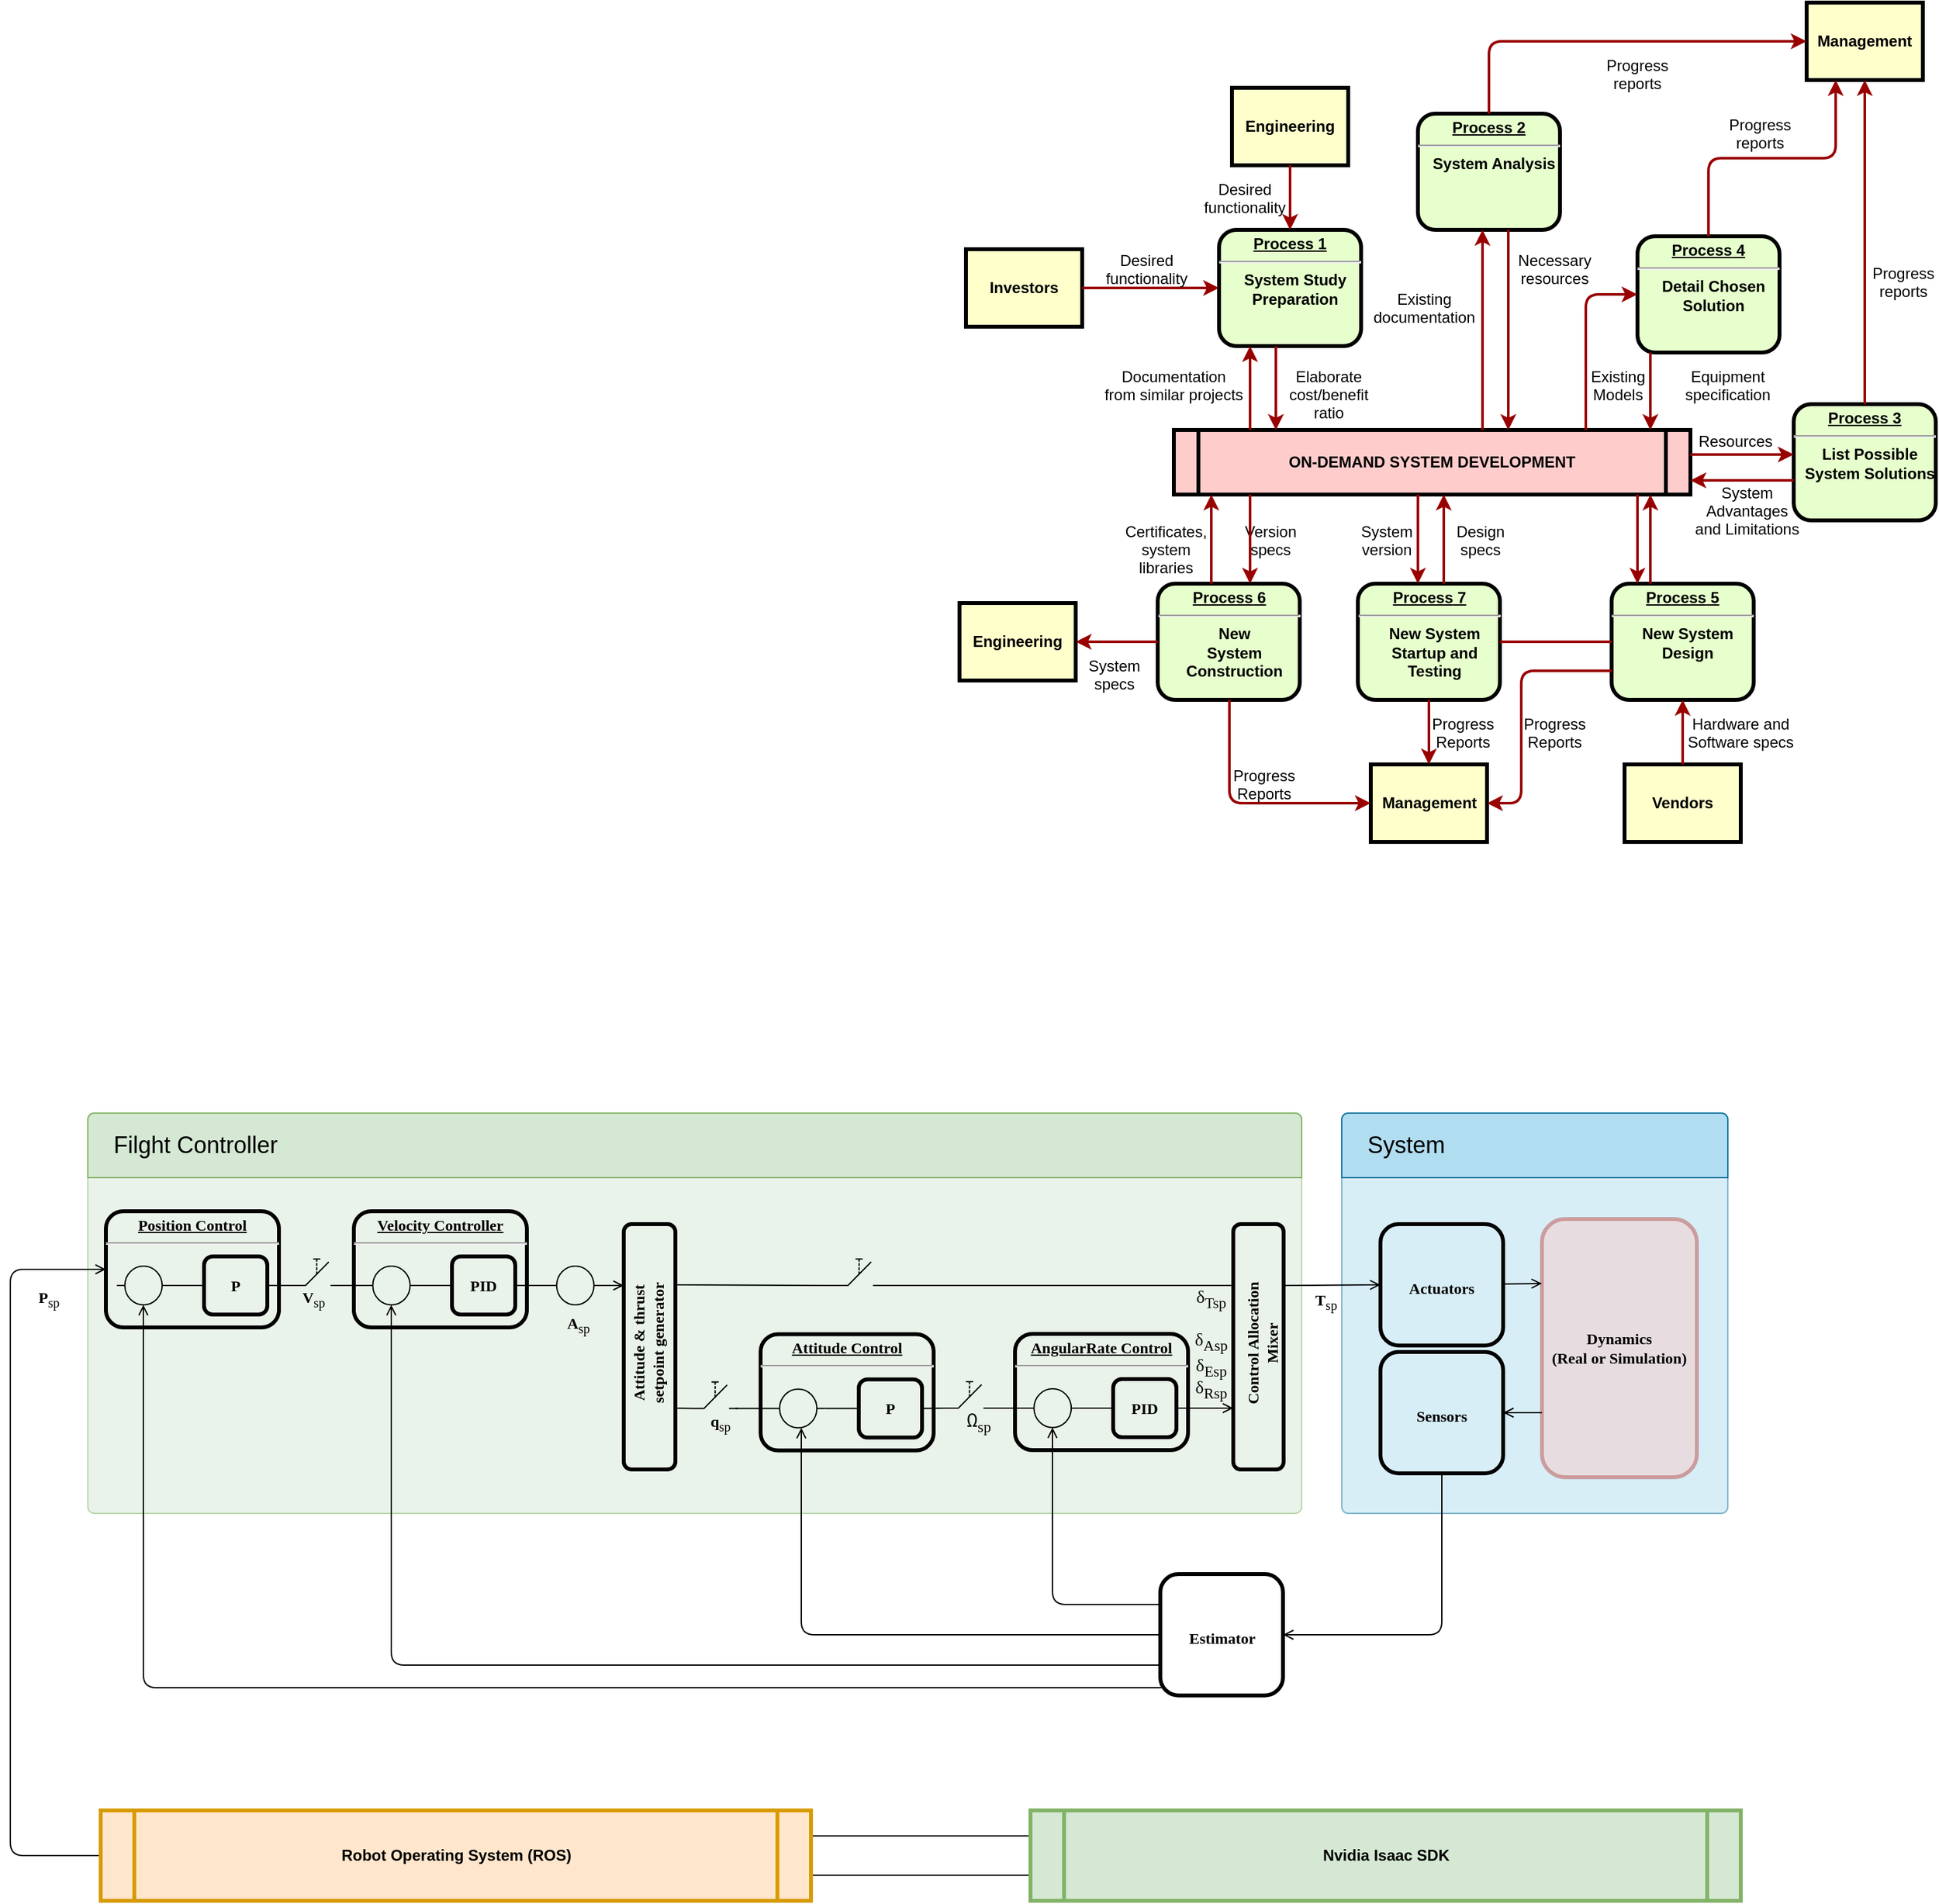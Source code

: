 <mxfile version="14.1.7" type="github">
  <diagram name="Page-1" id="c7558073-3199-34d8-9f00-42111426c3f3">
    <mxGraphModel dx="3461" dy="882" grid="1" gridSize="10" guides="1" tooltips="1" connect="1" arrows="1" fold="1" page="1" pageScale="1" pageWidth="1169" pageHeight="827" background="#ffffff" math="0" shadow="0">
      <root>
        <mxCell id="0" />
        <mxCell id="1" parent="0" />
        <mxCell id="spsE7N1KxRnAXjpoYgU2-177" value="" style="html=1;shadow=0;dashed=0;shape=mxgraph.bootstrap.rrect;rSize=5;strokeColor=#10739e;html=1;whiteSpace=wrap;fillColor=#b1ddf0;verticalAlign=bottom;align=left;spacing=20;spacingBottom=0;fontSize=14;opacity=50;" vertex="1" parent="1">
          <mxGeometry x="331" y="920" width="299" height="310" as="geometry" />
        </mxCell>
        <mxCell id="spsE7N1KxRnAXjpoYgU2-178" value="System" style="html=1;shadow=0;dashed=0;shape=mxgraph.bootstrap.topButton;rSize=5;perimeter=none;whiteSpace=wrap;fillColor=#b1ddf0;strokeColor=#10739e;resizeWidth=1;fontSize=18;align=left;spacing=20;" vertex="1" parent="spsE7N1KxRnAXjpoYgU2-177">
          <mxGeometry width="299" height="50" relative="1" as="geometry" />
        </mxCell>
        <mxCell id="spsE7N1KxRnAXjpoYgU2-159" value="" style="html=1;shadow=0;dashed=0;shape=mxgraph.bootstrap.rrect;rSize=5;html=1;whiteSpace=wrap;verticalAlign=bottom;align=left;spacing=20;spacingBottom=0;fontSize=14;fillColor=#d5e8d4;strokeColor=#82b366;opacity=50;" vertex="1" parent="1">
          <mxGeometry x="-640" y="920" width="940" height="310" as="geometry" />
        </mxCell>
        <mxCell id="spsE7N1KxRnAXjpoYgU2-160" value="Filght Controller" style="html=1;shadow=0;dashed=0;shape=mxgraph.bootstrap.topButton;rSize=5;perimeter=none;whiteSpace=wrap;fillColor=#d5e8d4;strokeColor=#82b366;resizeWidth=1;fontSize=18;align=left;spacing=20;" vertex="1" parent="spsE7N1KxRnAXjpoYgU2-159">
          <mxGeometry width="940.0" height="50" relative="1" as="geometry" />
        </mxCell>
        <mxCell id="spsE7N1KxRnAXjpoYgU2-167" value="" style="pointerEvents=1;verticalLabelPosition=bottom;shadow=0;dashed=0;align=center;html=1;verticalAlign=top;shape=mxgraph.electrical.electro-mechanical.manual_switch;strokeWidth=1;fontFamily=Tahoma;fontSize=12;fontStyle=1;fillColor=none;" vertex="1" parent="spsE7N1KxRnAXjpoYgU2-159">
          <mxGeometry x="160" y="113" width="35" height="20.5" as="geometry" />
        </mxCell>
        <mxCell id="spsE7N1KxRnAXjpoYgU2-187" value="&lt;b&gt;&lt;span style=&quot;font-size: 12px&quot;&gt;q&lt;/span&gt;&lt;/b&gt;&lt;sub&gt;sp&lt;/sub&gt;" style="text;html=1;strokeColor=none;fillColor=none;align=center;verticalAlign=middle;whiteSpace=wrap;rounded=0;fontFamily=Tahoma;fontSize=12;opacity=50;" vertex="1" parent="spsE7N1KxRnAXjpoYgU2-159">
          <mxGeometry x="470" y="230" width="40" height="20" as="geometry" />
        </mxCell>
        <mxCell id="spsE7N1KxRnAXjpoYgU2-188" value="&lt;b&gt;V&lt;/b&gt;&lt;sub&gt;sp&lt;/sub&gt;" style="text;html=1;strokeColor=none;fillColor=none;align=center;verticalAlign=middle;whiteSpace=wrap;rounded=0;fontFamily=Tahoma;fontSize=12;opacity=50;" vertex="1" parent="spsE7N1KxRnAXjpoYgU2-159">
          <mxGeometry x="155" y="133.5" width="40" height="20" as="geometry" />
        </mxCell>
        <mxCell id="spsE7N1KxRnAXjpoYgU2-189" value="&lt;b&gt;A&lt;/b&gt;&lt;sub&gt;sp&lt;/sub&gt;" style="text;html=1;strokeColor=none;fillColor=none;align=center;verticalAlign=middle;whiteSpace=wrap;rounded=0;fontFamily=Tahoma;fontSize=12;opacity=50;" vertex="1" parent="spsE7N1KxRnAXjpoYgU2-159">
          <mxGeometry x="360" y="153.5" width="40" height="20" as="geometry" />
        </mxCell>
        <mxCell id="spsE7N1KxRnAXjpoYgU2-196" value="&lt;font style=&quot;font-size: 14px&quot;&gt;&lt;span style=&quot;color: rgb(17 , 17 , 17) ; font-family: monospace&quot;&gt;Ω&lt;/span&gt;&lt;sub&gt;sp&lt;/sub&gt;&lt;/font&gt;" style="text;html=1;strokeColor=none;fillColor=none;align=center;verticalAlign=middle;whiteSpace=wrap;rounded=0;fontFamily=Tahoma;fontSize=12;opacity=50;" vertex="1" parent="spsE7N1KxRnAXjpoYgU2-159">
          <mxGeometry x="670" y="230" width="40" height="20" as="geometry" />
        </mxCell>
        <mxCell id="spsE7N1KxRnAXjpoYgU2-197" value="&lt;font style=&quot;font-size: 14px&quot;&gt;&lt;span style=&quot;color: rgb(17 , 17 , 17) ; font-family: , &amp;#34;blinkmacsystemfont&amp;#34; , &amp;#34;segoe ui&amp;#34; , &amp;#34;roboto&amp;#34; , , &amp;#34;ubuntu&amp;#34; , &amp;#34;cantarell&amp;#34; , &amp;#34;helvetica neue&amp;#34; , sans-serif&quot;&gt;δ&lt;/span&gt;&lt;sub&gt;Tsp&lt;/sub&gt;&lt;/font&gt;" style="text;html=1;strokeColor=none;fillColor=none;align=center;verticalAlign=middle;whiteSpace=wrap;rounded=0;fontFamily=Tahoma;fontSize=12;opacity=50;" vertex="1" parent="spsE7N1KxRnAXjpoYgU2-159">
          <mxGeometry x="850" y="133.5" width="40" height="20" as="geometry" />
        </mxCell>
        <mxCell id="spsE7N1KxRnAXjpoYgU2-198" value="&lt;font style=&quot;font-size: 14px&quot;&gt;&lt;span style=&quot;color: rgb(17 , 17 , 17) ; font-family: , &amp;#34;blinkmacsystemfont&amp;#34; , &amp;#34;segoe ui&amp;#34; , &amp;#34;roboto&amp;#34; , , &amp;#34;ubuntu&amp;#34; , &amp;#34;cantarell&amp;#34; , &amp;#34;helvetica neue&amp;#34; , sans-serif&quot;&gt;δ&lt;/span&gt;&lt;sub&gt;Asp&lt;/sub&gt;&lt;/font&gt;" style="text;html=1;strokeColor=none;fillColor=none;align=center;verticalAlign=middle;whiteSpace=wrap;rounded=0;fontFamily=Tahoma;fontSize=12;opacity=50;" vertex="1" parent="spsE7N1KxRnAXjpoYgU2-159">
          <mxGeometry x="850" y="166.5" width="40" height="20" as="geometry" />
        </mxCell>
        <mxCell id="spsE7N1KxRnAXjpoYgU2-199" value="&lt;font style=&quot;font-size: 14px&quot;&gt;&lt;span style=&quot;color: rgb(17 , 17 , 17) ; font-family: , &amp;#34;blinkmacsystemfont&amp;#34; , &amp;#34;segoe ui&amp;#34; , &amp;#34;roboto&amp;#34; , , &amp;#34;ubuntu&amp;#34; , &amp;#34;cantarell&amp;#34; , &amp;#34;helvetica neue&amp;#34; , sans-serif&quot;&gt;δ&lt;/span&gt;&lt;sub&gt;Esp&lt;/sub&gt;&lt;/font&gt;" style="text;html=1;strokeColor=none;fillColor=none;align=center;verticalAlign=middle;whiteSpace=wrap;rounded=0;fontFamily=Tahoma;fontSize=12;opacity=50;" vertex="1" parent="spsE7N1KxRnAXjpoYgU2-159">
          <mxGeometry x="850" y="186.5" width="40" height="20" as="geometry" />
        </mxCell>
        <mxCell id="spsE7N1KxRnAXjpoYgU2-200" value="&lt;font style=&quot;font-size: 14px&quot;&gt;&lt;span style=&quot;color: rgb(17 , 17 , 17) ; font-family: , &amp;#34;blinkmacsystemfont&amp;#34; , &amp;#34;segoe ui&amp;#34; , &amp;#34;roboto&amp;#34; , , &amp;#34;ubuntu&amp;#34; , &amp;#34;cantarell&amp;#34; , &amp;#34;helvetica neue&amp;#34; , sans-serif&quot;&gt;δ&lt;/span&gt;&lt;sub&gt;Rsp&lt;/sub&gt;&lt;/font&gt;" style="text;html=1;strokeColor=none;fillColor=none;align=center;verticalAlign=middle;whiteSpace=wrap;rounded=0;fontFamily=Tahoma;fontSize=12;opacity=50;" vertex="1" parent="spsE7N1KxRnAXjpoYgU2-159">
          <mxGeometry x="850" y="204" width="40" height="20" as="geometry" />
        </mxCell>
        <mxCell id="spsE7N1KxRnAXjpoYgU2-207" value="" style="pointerEvents=1;verticalLabelPosition=bottom;shadow=0;dashed=0;align=center;html=1;verticalAlign=top;shape=mxgraph.electrical.electro-mechanical.manual_switch;strokeWidth=1;fontFamily=Tahoma;fontSize=12;fontStyle=1;fillColor=none;" vertex="1" parent="spsE7N1KxRnAXjpoYgU2-159">
          <mxGeometry x="580" y="113" width="35" height="20.5" as="geometry" />
        </mxCell>
        <mxCell id="2" value="&lt;p style=&quot;margin: 0px; margin-top: 4px; text-align: center; text-decoration: underline;&quot;&gt;&lt;strong&gt;Process 1&lt;br /&gt;&lt;/strong&gt;&lt;/p&gt;&lt;hr /&gt;&lt;p style=&quot;margin: 0px; margin-left: 8px;&quot;&gt;System Study&lt;/p&gt;&lt;p style=&quot;margin: 0px; margin-left: 8px;&quot;&gt;Preparation&lt;/p&gt;" style="verticalAlign=middle;align=center;overflow=fill;fontSize=12;fontFamily=Helvetica;html=1;rounded=1;fontStyle=1;strokeWidth=3;fillColor=#E6FFCC" parent="1" vertex="1">
          <mxGeometry x="236" y="236" width="110" height="90" as="geometry" />
        </mxCell>
        <mxCell id="3" value="Engineering" style="whiteSpace=wrap;align=center;verticalAlign=middle;fontStyle=1;strokeWidth=3;fillColor=#FFFFCC" parent="1" vertex="1">
          <mxGeometry x="246" y="126" width="90" height="60" as="geometry" />
        </mxCell>
        <mxCell id="4" value="Investors" style="whiteSpace=wrap;align=center;verticalAlign=middle;fontStyle=1;strokeWidth=3;fillColor=#FFFFCC" parent="1" vertex="1">
          <mxGeometry x="40" y="251" width="90" height="60" as="geometry" />
        </mxCell>
        <mxCell id="5" value="ON-DEMAND SYSTEM DEVELOPMENT" style="shape=process;whiteSpace=wrap;align=center;verticalAlign=middle;size=0.048;fontStyle=1;strokeWidth=3;fillColor=#FFCCCC" parent="1" vertex="1">
          <mxGeometry x="201.0" y="391" width="400" height="50" as="geometry" />
        </mxCell>
        <mxCell id="6" value="&lt;p style=&quot;margin: 0px; margin-top: 4px; text-align: center; text-decoration: underline;&quot;&gt;&lt;strong&gt;Process 2&lt;br /&gt;&lt;/strong&gt;&lt;/p&gt;&lt;hr /&gt;&lt;p style=&quot;margin: 0px; margin-left: 8px;&quot;&gt;System Analysis&lt;/p&gt;" style="verticalAlign=middle;align=center;overflow=fill;fontSize=12;fontFamily=Helvetica;html=1;rounded=1;fontStyle=1;strokeWidth=3;fillColor=#E6FFCC" parent="1" vertex="1">
          <mxGeometry x="390" y="146" width="110" height="90" as="geometry" />
        </mxCell>
        <mxCell id="7" value="&lt;p style=&quot;margin: 0px; margin-top: 4px; text-align: center; text-decoration: underline;&quot;&gt;&lt;strong&gt;&lt;strong&gt;Process&lt;/strong&gt; 3&lt;br /&gt;&lt;/strong&gt;&lt;/p&gt;&lt;hr /&gt;&lt;p style=&quot;margin: 0px; margin-left: 8px;&quot;&gt;List Possible&lt;/p&gt;&lt;p style=&quot;margin: 0px; margin-left: 8px;&quot;&gt;System Solutions&lt;/p&gt;" style="verticalAlign=middle;align=center;overflow=fill;fontSize=12;fontFamily=Helvetica;html=1;rounded=1;fontStyle=1;strokeWidth=3;fillColor=#E6FFCC" parent="1" vertex="1">
          <mxGeometry x="681" y="371" width="110" height="90" as="geometry" />
        </mxCell>
        <mxCell id="8" value="&lt;p style=&quot;margin: 0px; margin-top: 4px; text-align: center; text-decoration: underline;&quot;&gt;&lt;strong&gt;&lt;strong&gt;Process&lt;/strong&gt; 4&lt;br /&gt;&lt;/strong&gt;&lt;/p&gt;&lt;hr /&gt;&lt;p style=&quot;margin: 0px; margin-left: 8px;&quot;&gt;Detail Chosen&lt;/p&gt;&lt;p style=&quot;margin: 0px; margin-left: 8px;&quot;&gt;Solution&lt;/p&gt;" style="verticalAlign=middle;align=center;overflow=fill;fontSize=12;fontFamily=Helvetica;html=1;rounded=1;fontStyle=1;strokeWidth=3;fillColor=#E6FFCC" parent="1" vertex="1">
          <mxGeometry x="560" y="241" width="110" height="90" as="geometry" />
        </mxCell>
        <mxCell id="9" value="&lt;p style=&quot;margin: 0px; margin-top: 4px; text-align: center; text-decoration: underline;&quot;&gt;&lt;strong&gt;&lt;strong&gt;Process&lt;/strong&gt; 5&lt;br /&gt;&lt;/strong&gt;&lt;/p&gt;&lt;hr /&gt;&lt;p style=&quot;margin: 0px; margin-left: 8px;&quot;&gt;New System&lt;/p&gt;&lt;p style=&quot;margin: 0px; margin-left: 8px;&quot;&gt;Design&lt;/p&gt;" style="verticalAlign=middle;align=center;overflow=fill;fontSize=12;fontFamily=Helvetica;html=1;rounded=1;fontStyle=1;strokeWidth=3;fillColor=#E6FFCC" parent="1" vertex="1">
          <mxGeometry x="540" y="510" width="110" height="90" as="geometry" />
        </mxCell>
        <mxCell id="10" value="&lt;p style=&quot;margin: 0px; margin-top: 4px; text-align: center; text-decoration: underline;&quot;&gt;&lt;strong&gt;&lt;strong&gt;Process&lt;/strong&gt; 6&lt;br /&gt;&lt;/strong&gt;&lt;/p&gt;&lt;hr /&gt;&lt;p style=&quot;margin: 0px; margin-left: 8px;&quot;&gt;New&lt;/p&gt;&lt;p style=&quot;margin: 0px; margin-left: 8px;&quot;&gt;System&lt;/p&gt;&lt;p style=&quot;margin: 0px; margin-left: 8px;&quot;&gt;Construction&lt;/p&gt;" style="verticalAlign=middle;align=center;overflow=fill;fontSize=12;fontFamily=Helvetica;html=1;rounded=1;fontStyle=1;strokeWidth=3;fillColor=#E6FFCC" parent="1" vertex="1">
          <mxGeometry x="188.5" y="510" width="110" height="90" as="geometry" />
        </mxCell>
        <mxCell id="12" value="Management" style="whiteSpace=wrap;align=center;verticalAlign=middle;fontStyle=1;strokeWidth=3;fillColor=#FFFFCC" parent="1" vertex="1">
          <mxGeometry x="691" y="60.0" width="90" height="60" as="geometry" />
        </mxCell>
        <mxCell id="13" value="Management" style="whiteSpace=wrap;align=center;verticalAlign=middle;fontStyle=1;strokeWidth=3;fillColor=#FFFFCC" parent="1" vertex="1">
          <mxGeometry x="353.5" y="650" width="90" height="60" as="geometry" />
        </mxCell>
        <mxCell id="14" value="Engineering" style="whiteSpace=wrap;align=center;verticalAlign=middle;fontStyle=1;strokeWidth=3;fillColor=#FFFFCC" parent="1" vertex="1">
          <mxGeometry x="35.0" y="525.0" width="90" height="60" as="geometry" />
        </mxCell>
        <mxCell id="15" value="Vendors" style="whiteSpace=wrap;align=center;verticalAlign=middle;fontStyle=1;strokeWidth=3;fillColor=#FFFFCC" parent="1" vertex="1">
          <mxGeometry x="550.0" y="650" width="90" height="60" as="geometry" />
        </mxCell>
        <mxCell id="36" value="" style="edgeStyle=none;noEdgeStyle=1;strokeColor=#990000;strokeWidth=2" parent="1" source="3" target="2" edge="1">
          <mxGeometry width="100" height="100" relative="1" as="geometry">
            <mxPoint x="20" y="250" as="sourcePoint" />
            <mxPoint x="120" y="150" as="targetPoint" />
          </mxGeometry>
        </mxCell>
        <mxCell id="37" value="" style="edgeStyle=none;noEdgeStyle=1;strokeColor=#990000;strokeWidth=2" parent="1" source="4" target="2" edge="1">
          <mxGeometry width="100" height="100" relative="1" as="geometry">
            <mxPoint x="280" y="190" as="sourcePoint" />
            <mxPoint x="380" y="90" as="targetPoint" />
          </mxGeometry>
        </mxCell>
        <mxCell id="11" value="&lt;p style=&quot;margin: 0px; margin-top: 4px; text-align: center; text-decoration: underline;&quot;&gt;&lt;strong&gt;&lt;strong&gt;Process&lt;/strong&gt; 7&lt;br /&gt;&lt;/strong&gt;&lt;/p&gt;&lt;hr /&gt;&lt;p style=&quot;margin: 0px; margin-left: 8px;&quot;&gt;New System&lt;/p&gt;&lt;p style=&quot;margin: 0px; margin-left: 8px;&quot;&gt;Startup and&lt;/p&gt;&lt;p style=&quot;margin: 0px; margin-left: 8px;&quot;&gt;Testing&lt;/p&gt;" style="verticalAlign=middle;align=center;overflow=fill;fontSize=12;fontFamily=Helvetica;html=1;rounded=1;fontStyle=1;strokeWidth=3;fillColor=#E6FFCC" parent="1" vertex="1">
          <mxGeometry x="343.5" y="510" width="110" height="90" as="geometry" />
        </mxCell>
        <mxCell id="51" value="" style="endArrow=none;noEdgeStyle=1;strokeColor=#990000;strokeWidth=2" parent="1" source="9" target="11" edge="1">
          <mxGeometry relative="1" as="geometry">
            <mxPoint x="205.008" y="481" as="sourcePoint" />
            <mxPoint x="400.328" y="650" as="targetPoint" />
          </mxGeometry>
        </mxCell>
        <mxCell id="52" value="Desired &#xa;functionality" style="text;spacingTop=-5;align=center" parent="1" vertex="1">
          <mxGeometry x="165" y="251" width="30" height="20" as="geometry" />
        </mxCell>
        <mxCell id="53" value="Desired &#xa;functionality" style="text;spacingTop=-5;align=center" parent="1" vertex="1">
          <mxGeometry x="241" y="196" width="30" height="20" as="geometry" />
        </mxCell>
        <mxCell id="54" value="Documentation&#xa;from similar projects" style="text;spacingTop=-5;align=center" parent="1" vertex="1">
          <mxGeometry x="186" y="341" width="30" height="20" as="geometry" />
        </mxCell>
        <mxCell id="55" value="" style="edgeStyle=elbowEdgeStyle;elbow=horizontal;strokeColor=#990000;strokeWidth=2" parent="1" source="5" target="2" edge="1">
          <mxGeometry width="100" height="100" relative="1" as="geometry">
            <mxPoint x="50" y="530" as="sourcePoint" />
            <mxPoint x="150" y="430" as="targetPoint" />
            <Array as="points">
              <mxPoint x="260" y="370" />
            </Array>
          </mxGeometry>
        </mxCell>
        <mxCell id="56" value="" style="edgeStyle=elbowEdgeStyle;elbow=horizontal;strokeColor=#990000;strokeWidth=2" parent="1" source="2" target="5" edge="1">
          <mxGeometry width="100" height="100" relative="1" as="geometry">
            <mxPoint x="50" y="500" as="sourcePoint" />
            <mxPoint x="150" y="400" as="targetPoint" />
            <Array as="points">
              <mxPoint x="280" y="360" />
            </Array>
          </mxGeometry>
        </mxCell>
        <mxCell id="57" value="Elaborate&#xa;cost/benefit&#xa;ratio" style="text;spacingTop=-5;align=center" parent="1" vertex="1">
          <mxGeometry x="306" y="341" width="30" height="20" as="geometry" />
        </mxCell>
        <mxCell id="58" value="" style="edgeStyle=elbowEdgeStyle;elbow=horizontal;strokeColor=#990000;strokeWidth=2" parent="1" source="5" target="6" edge="1">
          <mxGeometry width="100" height="100" relative="1" as="geometry">
            <mxPoint x="380" y="370" as="sourcePoint" />
            <mxPoint x="480" y="270" as="targetPoint" />
            <Array as="points">
              <mxPoint x="440" y="310" />
            </Array>
          </mxGeometry>
        </mxCell>
        <mxCell id="59" value="" style="edgeStyle=elbowEdgeStyle;elbow=horizontal;strokeColor=#990000;strokeWidth=2" parent="1" source="6" target="5" edge="1">
          <mxGeometry width="100" height="100" relative="1" as="geometry">
            <mxPoint x="350" y="370" as="sourcePoint" />
            <mxPoint x="450" y="270" as="targetPoint" />
            <Array as="points">
              <mxPoint x="460" y="320" />
            </Array>
          </mxGeometry>
        </mxCell>
        <mxCell id="60" value="Existing&#xa;documentation" style="text;spacingTop=-5;align=center" parent="1" vertex="1">
          <mxGeometry x="380.0" y="281.0" width="30" height="20" as="geometry" />
        </mxCell>
        <mxCell id="61" value="Necessary&#xa;resources" style="text;spacingTop=-5;align=center" parent="1" vertex="1">
          <mxGeometry x="481.0" y="251.0" width="30" height="20" as="geometry" />
        </mxCell>
        <mxCell id="62" value="Progress&#xa;reports" style="text;spacingTop=-5;align=center" parent="1" vertex="1">
          <mxGeometry x="545.0" y="100.0" width="30" height="20" as="geometry" />
        </mxCell>
        <mxCell id="63" value="Progress&#xa;reports" style="text;spacingTop=-5;align=center" parent="1" vertex="1">
          <mxGeometry x="640" y="146.0" width="30" height="20" as="geometry" />
        </mxCell>
        <mxCell id="64" value="Progress&#xa;reports" style="text;spacingTop=-5;align=center" parent="1" vertex="1">
          <mxGeometry x="751.0" y="261.0" width="30" height="20" as="geometry" />
        </mxCell>
        <mxCell id="65" value="" style="edgeStyle=elbowEdgeStyle;elbow=horizontal;strokeColor=#990000;strokeWidth=2" parent="1" source="6" target="12" edge="1">
          <mxGeometry width="100" height="100" relative="1" as="geometry">
            <mxPoint x="260" y="180.0" as="sourcePoint" />
            <mxPoint x="360" y="80.0" as="targetPoint" />
            <Array as="points">
              <mxPoint x="445" y="140" />
            </Array>
          </mxGeometry>
        </mxCell>
        <mxCell id="66" value="" style="edgeStyle=elbowEdgeStyle;elbow=vertical;entryX=0.25;entryY=1;strokeColor=#990000;strokeWidth=2" parent="1" source="8" target="12" edge="1">
          <mxGeometry width="100" height="100" relative="1" as="geometry">
            <mxPoint x="530" y="250" as="sourcePoint" />
            <mxPoint x="630" y="150" as="targetPoint" />
          </mxGeometry>
        </mxCell>
        <mxCell id="67" value="" style="edgeStyle=elbowEdgeStyle;elbow=horizontal;strokeColor=#990000;strokeWidth=2" parent="1" source="7" target="12" edge="1">
          <mxGeometry width="100" height="100" relative="1" as="geometry">
            <mxPoint x="660.0" y="360" as="sourcePoint" />
            <mxPoint x="760.0" y="260" as="targetPoint" />
          </mxGeometry>
        </mxCell>
        <mxCell id="68" value="" style="edgeStyle=elbowEdgeStyle;elbow=horizontal;strokeColor=#990000;strokeWidth=2" parent="1" source="8" target="5" edge="1">
          <mxGeometry width="100" height="100" relative="1" as="geometry">
            <mxPoint x="570" y="380" as="sourcePoint" />
            <mxPoint x="510" y="250" as="targetPoint" />
            <Array as="points">
              <mxPoint x="570" y="360" />
            </Array>
          </mxGeometry>
        </mxCell>
        <mxCell id="69" value="" style="edgeStyle=segmentEdgeStyle;strokeColor=#990000;strokeWidth=2" parent="1" source="5" target="8" edge="1">
          <mxGeometry width="100" height="100" relative="1" as="geometry">
            <mxPoint x="340" y="360" as="sourcePoint" />
            <mxPoint x="440" y="260" as="targetPoint" />
            <Array as="points">
              <mxPoint x="520" y="286" />
            </Array>
          </mxGeometry>
        </mxCell>
        <mxCell id="70" value="Existing&#xa;Models" style="text;spacingTop=-5;align=center" parent="1" vertex="1">
          <mxGeometry x="530.0" y="341.0" width="30" height="20" as="geometry" />
        </mxCell>
        <mxCell id="71" value="Equipment&#xa;specification" style="text;spacingTop=-5;align=center" parent="1" vertex="1">
          <mxGeometry x="615" y="341" width="30" height="20" as="geometry" />
        </mxCell>
        <mxCell id="72" value="" style="edgeStyle=elbowEdgeStyle;elbow=vertical;strokeColor=#990000;strokeWidth=2" parent="1" source="5" target="7" edge="1">
          <mxGeometry width="100" height="100" relative="1" as="geometry">
            <mxPoint x="500" y="500" as="sourcePoint" />
            <mxPoint x="600" y="400" as="targetPoint" />
            <Array as="points">
              <mxPoint x="650" y="410" />
            </Array>
          </mxGeometry>
        </mxCell>
        <mxCell id="73" value="" style="edgeStyle=elbowEdgeStyle;elbow=vertical;strokeColor=#990000;strokeWidth=2" parent="1" source="7" target="5" edge="1">
          <mxGeometry width="100" height="100" relative="1" as="geometry">
            <mxPoint x="460" y="500" as="sourcePoint" />
            <mxPoint x="560" y="400" as="targetPoint" />
            <Array as="points">
              <mxPoint x="650" y="430" />
            </Array>
          </mxGeometry>
        </mxCell>
        <mxCell id="74" value="Resources" style="text;spacingTop=-5;align=center" parent="1" vertex="1">
          <mxGeometry x="621" y="391.0" width="30" height="20" as="geometry" />
        </mxCell>
        <mxCell id="75" value="System &#xa;Advantages &#xa;and Limitations" style="text;spacingTop=-5;align=center" parent="1" vertex="1">
          <mxGeometry x="630" y="431.0" width="30" height="20" as="geometry" />
        </mxCell>
        <mxCell id="76" value="" style="edgeStyle=elbowEdgeStyle;elbow=horizontal;strokeColor=#990000;strokeWidth=2" parent="1" source="9" target="5" edge="1">
          <mxGeometry width="100" height="100" relative="1" as="geometry">
            <mxPoint x="420" y="580" as="sourcePoint" />
            <mxPoint x="520" y="480" as="targetPoint" />
            <Array as="points">
              <mxPoint x="570" y="470" />
            </Array>
          </mxGeometry>
        </mxCell>
        <mxCell id="77" value="" style="edgeStyle=elbowEdgeStyle;elbow=horizontal;strokeColor=#990000;strokeWidth=2" parent="1" source="5" target="9" edge="1">
          <mxGeometry width="100" height="100" relative="1" as="geometry">
            <mxPoint x="400" y="590" as="sourcePoint" />
            <mxPoint x="500" y="490" as="targetPoint" />
            <Array as="points">
              <mxPoint x="560" y="480" />
            </Array>
          </mxGeometry>
        </mxCell>
        <mxCell id="78" value="" style="edgeStyle=elbowEdgeStyle;elbow=horizontal;strokeColor=#990000;strokeWidth=2" parent="1" source="15" target="9" edge="1">
          <mxGeometry width="100" height="100" relative="1" as="geometry">
            <mxPoint x="430" y="700" as="sourcePoint" />
            <mxPoint x="530" y="600" as="targetPoint" />
          </mxGeometry>
        </mxCell>
        <mxCell id="79" value="Hardware and&#xa;Software specs" style="text;spacingTop=-5;align=center" parent="1" vertex="1">
          <mxGeometry x="625" y="610" width="30" height="20" as="geometry" />
        </mxCell>
        <mxCell id="81" value="" style="edgeStyle=elbowEdgeStyle;elbow=horizontal;exitX=0;exitY=0.75;strokeColor=#990000;strokeWidth=2" parent="1" source="9" target="13" edge="1">
          <mxGeometry width="100" height="100" relative="1" as="geometry">
            <mxPoint x="420" y="730" as="sourcePoint" />
            <mxPoint x="520" y="630" as="targetPoint" />
            <Array as="points">
              <mxPoint x="470" y="630" />
            </Array>
          </mxGeometry>
        </mxCell>
        <mxCell id="82" value="Progress&#xa;Reports" style="text;spacingTop=-5;align=center" parent="1" vertex="1">
          <mxGeometry x="481.0" y="610.0" width="30" height="20" as="geometry" />
        </mxCell>
        <mxCell id="83" value="" style="edgeStyle=elbowEdgeStyle;elbow=horizontal;strokeColor=#990000;strokeWidth=2" parent="1" source="11" target="13" edge="1">
          <mxGeometry width="100" height="100" relative="1" as="geometry">
            <mxPoint x="200" y="660.0" as="sourcePoint" />
            <mxPoint x="230.0" y="650" as="targetPoint" />
          </mxGeometry>
        </mxCell>
        <mxCell id="84" value="Progress&#xa;Reports" style="text;spacingTop=-5;align=center" parent="1" vertex="1">
          <mxGeometry x="410.0" y="610.0" width="30" height="20" as="geometry" />
        </mxCell>
        <mxCell id="85" value="" style="edgeStyle=elbowEdgeStyle;elbow=horizontal;strokeColor=#990000;strokeWidth=2" parent="1" source="10" target="13" edge="1">
          <mxGeometry width="100" height="100" relative="1" as="geometry">
            <mxPoint x="130.0" y="740" as="sourcePoint" />
            <mxPoint x="230.0" y="640" as="targetPoint" />
            <Array as="points">
              <mxPoint x="244" y="630" />
            </Array>
          </mxGeometry>
        </mxCell>
        <mxCell id="86" value="Progress&#xa;Reports" style="text;spacingTop=-5;align=center" parent="1" vertex="1">
          <mxGeometry x="256.0" y="650.0" width="30" height="20" as="geometry" />
        </mxCell>
        <mxCell id="87" value="" style="edgeStyle=elbowEdgeStyle;elbow=vertical;strokeColor=#990000;strokeWidth=2" parent="1" source="10" target="14" edge="1">
          <mxGeometry width="100" height="100" relative="1" as="geometry">
            <mxPoint x="70" y="740" as="sourcePoint" />
            <mxPoint x="170" y="640" as="targetPoint" />
          </mxGeometry>
        </mxCell>
        <mxCell id="88" value="" style="edgeStyle=elbowEdgeStyle;elbow=horizontal;strokeColor=#990000;strokeWidth=2" parent="1" source="5" target="11" edge="1">
          <mxGeometry width="100" height="100" relative="1" as="geometry">
            <mxPoint x="50" y="500" as="sourcePoint" />
            <mxPoint x="150" y="400" as="targetPoint" />
            <Array as="points">
              <mxPoint x="390" y="470" />
            </Array>
          </mxGeometry>
        </mxCell>
        <mxCell id="89" value="" style="edgeStyle=elbowEdgeStyle;elbow=horizontal;strokeColor=#990000;strokeWidth=2" parent="1" source="11" target="5" edge="1">
          <mxGeometry width="100" height="100" relative="1" as="geometry">
            <mxPoint x="60.0" y="510" as="sourcePoint" />
            <mxPoint x="160.0" y="410" as="targetPoint" />
            <Array as="points">
              <mxPoint x="410" y="470" />
            </Array>
          </mxGeometry>
        </mxCell>
        <mxCell id="90" value="Version&#xa;specs" style="text;spacingTop=-5;align=center" parent="1" vertex="1">
          <mxGeometry x="261" y="461" width="30" height="20" as="geometry" />
        </mxCell>
        <mxCell id="91" value="Certificates,&#xa;system&#xa;libraries" style="text;spacingTop=-5;align=center" parent="1" vertex="1">
          <mxGeometry x="180" y="461.0" width="30" height="20" as="geometry" />
        </mxCell>
        <mxCell id="92" value="" style="edgeStyle=elbowEdgeStyle;elbow=horizontal;strokeColor=#990000;strokeWidth=2" parent="1" source="5" target="10" edge="1">
          <mxGeometry width="100" height="100" relative="1" as="geometry">
            <mxPoint x="30.0" y="500" as="sourcePoint" />
            <mxPoint x="130.0" y="400" as="targetPoint" />
            <Array as="points">
              <mxPoint x="260" y="490" />
              <mxPoint x="250" y="470" />
            </Array>
          </mxGeometry>
        </mxCell>
        <mxCell id="93" value="" style="edgeStyle=elbowEdgeStyle;elbow=horizontal;strokeColor=#990000;strokeWidth=2" parent="1" source="10" target="5" edge="1">
          <mxGeometry width="100" height="100" relative="1" as="geometry">
            <mxPoint x="40" y="510" as="sourcePoint" />
            <mxPoint x="140" y="410" as="targetPoint" />
            <Array as="points">
              <mxPoint x="230" y="470" />
            </Array>
          </mxGeometry>
        </mxCell>
        <mxCell id="94" value="System&#xa;specs" style="text;spacingTop=-5;align=center" parent="1" vertex="1">
          <mxGeometry x="140.0" y="565.0" width="30" height="20" as="geometry" />
        </mxCell>
        <mxCell id="95" value="Design&#xa;specs" style="text;spacingTop=-5;align=center" parent="1" vertex="1">
          <mxGeometry x="423.5" y="461.0" width="30" height="20" as="geometry" />
        </mxCell>
        <mxCell id="96" value="System&#xa;version" style="text;spacingTop=-5;align=center" parent="1" vertex="1">
          <mxGeometry x="351.0" y="461" width="30" height="20" as="geometry" />
        </mxCell>
        <mxCell id="spsE7N1KxRnAXjpoYgU2-96" value="&lt;p style=&quot;margin: 4px 0px 0px; text-align: center; text-decoration: underline; font-size: 12px;&quot;&gt;&lt;strong style=&quot;font-size: 12px;&quot;&gt;AngularRate Control&lt;/strong&gt;&lt;/p&gt;&lt;hr style=&quot;font-size: 12px;&quot;&gt;&lt;p style=&quot;margin: 0px 0px 0px 8px; font-size: 12px;&quot;&gt;&lt;br style=&quot;font-size: 12px;&quot;&gt;&lt;/p&gt;" style="verticalAlign=middle;align=center;overflow=fill;fontSize=12;fontFamily=Tahoma;html=1;rounded=1;fontStyle=1;strokeWidth=3;fillColor=none;" vertex="1" parent="1">
          <mxGeometry x="78" y="1091" width="134" height="90" as="geometry" />
        </mxCell>
        <mxCell id="spsE7N1KxRnAXjpoYgU2-101" style="edgeStyle=orthogonalEdgeStyle;rounded=1;orthogonalLoop=1;jettySize=auto;html=1;exitX=1;exitY=0.5;exitDx=0;exitDy=0;exitPerimeter=0;entryX=0;entryY=0.5;entryDx=0;entryDy=0;endArrow=none;endFill=0;fontFamily=Tahoma;fontSize=12;fontStyle=1;fillColor=none;" edge="1" parent="1" source="spsE7N1KxRnAXjpoYgU2-98" target="spsE7N1KxRnAXjpoYgU2-99">
          <mxGeometry relative="1" as="geometry" />
        </mxCell>
        <mxCell id="spsE7N1KxRnAXjpoYgU2-98" value="" style="pointerEvents=1;verticalLabelPosition=bottom;shadow=0;dashed=0;align=center;html=1;verticalAlign=top;shape=mxgraph.electrical.electro-mechanical.relay_coil_2;strokeWidth=1;fontFamily=Tahoma;fontSize=12;fontStyle=1;fillColor=none;" vertex="1" parent="1">
          <mxGeometry x="86.5" y="1133.5" width="41.25" height="30" as="geometry" />
        </mxCell>
        <mxCell id="spsE7N1KxRnAXjpoYgU2-152" style="edgeStyle=none;rounded=1;orthogonalLoop=1;jettySize=auto;html=1;exitX=1;exitY=0.5;exitDx=0;exitDy=0;entryX=0;entryY=0.75;entryDx=0;entryDy=0;startArrow=none;startFill=0;endArrow=open;endFill=0;fontFamily=Tahoma;fontSize=12;fontStyle=1;fillColor=none;" edge="1" parent="1" source="spsE7N1KxRnAXjpoYgU2-99" target="spsE7N1KxRnAXjpoYgU2-157">
          <mxGeometry relative="1" as="geometry">
            <mxPoint x="241" y="1148.5" as="targetPoint" />
          </mxGeometry>
        </mxCell>
        <mxCell id="spsE7N1KxRnAXjpoYgU2-99" value="PID" style="rounded=1;whiteSpace=wrap;html=1;strokeWidth=3;fillColor=none;fontFamily=Tahoma;fontSize=12;fontStyle=1;" vertex="1" parent="1">
          <mxGeometry x="154" y="1126" width="49" height="45" as="geometry" />
        </mxCell>
        <mxCell id="spsE7N1KxRnAXjpoYgU2-109" style="edgeStyle=orthogonalEdgeStyle;rounded=1;orthogonalLoop=1;jettySize=auto;html=1;exitX=1;exitY=1;exitDx=0;exitDy=0;exitPerimeter=0;entryX=0;entryY=0.5;entryDx=0;entryDy=0;entryPerimeter=0;endArrow=none;endFill=0;fontFamily=Tahoma;fontSize=12;fontStyle=1;fillColor=none;" edge="1" parent="1" source="spsE7N1KxRnAXjpoYgU2-107" target="spsE7N1KxRnAXjpoYgU2-98">
          <mxGeometry relative="1" as="geometry" />
        </mxCell>
        <mxCell id="spsE7N1KxRnAXjpoYgU2-107" value="" style="pointerEvents=1;verticalLabelPosition=bottom;shadow=0;dashed=0;align=center;html=1;verticalAlign=top;shape=mxgraph.electrical.electro-mechanical.manual_switch;strokeWidth=1;fontFamily=Tahoma;fontSize=12;fontStyle=1;fillColor=none;" vertex="1" parent="1">
          <mxGeometry x="25.5" y="1128" width="35" height="20.5" as="geometry" />
        </mxCell>
        <mxCell id="spsE7N1KxRnAXjpoYgU2-110" value="" style="shape=image;html=1;verticalAlign=top;verticalLabelPosition=bottom;labelBackgroundColor=#ffffff;imageAspect=0;aspect=fixed;image=https://cdn4.iconfinder.com/data/icons/wirecons-free-vector-icons/32/add-128.png;strokeWidth=1;fontSize=12;fontFamily=Tahoma;fontStyle=1;fillColor=none;" vertex="1" parent="1">
          <mxGeometry x="97" y="1144.5" width="8" height="8" as="geometry" />
        </mxCell>
        <mxCell id="spsE7N1KxRnAXjpoYgU2-201" style="edgeStyle=orthogonalEdgeStyle;rounded=1;orthogonalLoop=1;jettySize=auto;html=1;exitX=0.5;exitY=1;exitDx=0;exitDy=0;entryX=0;entryY=0.25;entryDx=0;entryDy=0;startArrow=open;startFill=0;endArrow=none;endFill=0;strokeColor=#000000;fontFamily=Tahoma;fontSize=12;" edge="1" parent="1" source="spsE7N1KxRnAXjpoYgU2-111" target="spsE7N1KxRnAXjpoYgU2-180">
          <mxGeometry relative="1" as="geometry" />
        </mxCell>
        <mxCell id="spsE7N1KxRnAXjpoYgU2-111" value="" style="shape=image;html=1;verticalAlign=top;verticalLabelPosition=bottom;labelBackgroundColor=#ffffff;imageAspect=0;aspect=fixed;image=https://cdn0.iconfinder.com/data/icons/very-basic-android-l-lollipop-icon-pack/24/minus-128.png;strokeWidth=1;fontSize=12;fontFamily=Tahoma;fontStyle=1;fillColor=none;" vertex="1" parent="1">
          <mxGeometry x="102" y="1153.5" width="10" height="10" as="geometry" />
        </mxCell>
        <mxCell id="spsE7N1KxRnAXjpoYgU2-114" value="&lt;p style=&quot;margin: 4px 0px 0px; text-align: center; text-decoration: underline; font-size: 12px;&quot;&gt;&lt;strong style=&quot;font-size: 12px;&quot;&gt;Attitude Control&lt;/strong&gt;&lt;/p&gt;&lt;hr style=&quot;font-size: 12px;&quot;&gt;&lt;p style=&quot;margin: 0px 0px 0px 8px; font-size: 12px;&quot;&gt;&lt;br style=&quot;font-size: 12px;&quot;&gt;&lt;/p&gt;" style="verticalAlign=middle;align=center;overflow=fill;fontSize=12;fontFamily=Tahoma;html=1;rounded=1;fontStyle=1;strokeWidth=3;fillColor=none;" vertex="1" parent="1">
          <mxGeometry x="-119" y="1091.25" width="134" height="90" as="geometry" />
        </mxCell>
        <mxCell id="spsE7N1KxRnAXjpoYgU2-115" style="edgeStyle=orthogonalEdgeStyle;rounded=1;orthogonalLoop=1;jettySize=auto;html=1;exitX=1;exitY=0.5;exitDx=0;exitDy=0;exitPerimeter=0;entryX=0;entryY=0.5;entryDx=0;entryDy=0;endArrow=none;endFill=0;fontFamily=Tahoma;fontSize=12;fontStyle=1;fillColor=none;" edge="1" parent="1" source="spsE7N1KxRnAXjpoYgU2-116" target="spsE7N1KxRnAXjpoYgU2-117">
          <mxGeometry relative="1" as="geometry" />
        </mxCell>
        <mxCell id="spsE7N1KxRnAXjpoYgU2-116" value="" style="pointerEvents=1;verticalLabelPosition=bottom;shadow=0;dashed=0;align=center;html=1;verticalAlign=top;shape=mxgraph.electrical.electro-mechanical.relay_coil_2;strokeWidth=1;fontFamily=Tahoma;fontSize=12;fontStyle=1;fillColor=none;" vertex="1" parent="1">
          <mxGeometry x="-110.5" y="1133.75" width="41.25" height="30" as="geometry" />
        </mxCell>
        <mxCell id="spsE7N1KxRnAXjpoYgU2-117" value="P" style="rounded=1;whiteSpace=wrap;html=1;strokeWidth=3;fillColor=none;fontFamily=Tahoma;fontSize=12;fontStyle=1;" vertex="1" parent="1">
          <mxGeometry x="-43" y="1126.25" width="49" height="45" as="geometry" />
        </mxCell>
        <mxCell id="spsE7N1KxRnAXjpoYgU2-118" style="rounded=1;orthogonalLoop=1;jettySize=auto;html=1;exitX=1;exitY=0.75;exitDx=0;exitDy=0;entryX=0;entryY=1;entryDx=0;entryDy=0;entryPerimeter=0;endArrow=none;endFill=0;fontFamily=Tahoma;fontSize=12;fontStyle=1;fillColor=none;" edge="1" parent="1" target="spsE7N1KxRnAXjpoYgU2-120" source="spsE7N1KxRnAXjpoYgU2-147">
          <mxGeometry relative="1" as="geometry">
            <mxPoint x="-209" y="1194.75" as="sourcePoint" />
          </mxGeometry>
        </mxCell>
        <mxCell id="spsE7N1KxRnAXjpoYgU2-119" style="edgeStyle=orthogonalEdgeStyle;rounded=1;orthogonalLoop=1;jettySize=auto;html=1;exitX=1;exitY=1;exitDx=0;exitDy=0;exitPerimeter=0;entryX=0;entryY=0.5;entryDx=0;entryDy=0;entryPerimeter=0;endArrow=none;endFill=0;fontFamily=Tahoma;fontSize=12;fontStyle=1;fillColor=none;" edge="1" parent="1" target="spsE7N1KxRnAXjpoYgU2-116">
          <mxGeometry relative="1" as="geometry">
            <mxPoint x="-138.5" y="1148.75" as="sourcePoint" />
          </mxGeometry>
        </mxCell>
        <mxCell id="spsE7N1KxRnAXjpoYgU2-120" value="" style="pointerEvents=1;verticalLabelPosition=bottom;shadow=0;dashed=0;align=center;html=1;verticalAlign=top;shape=mxgraph.electrical.electro-mechanical.manual_switch;strokeWidth=1;fontFamily=Tahoma;fontSize=12;fontStyle=1;fillColor=none;" vertex="1" parent="1">
          <mxGeometry x="-171.5" y="1128.25" width="35" height="20.5" as="geometry" />
        </mxCell>
        <mxCell id="spsE7N1KxRnAXjpoYgU2-121" value="" style="shape=image;html=1;verticalAlign=top;verticalLabelPosition=bottom;labelBackgroundColor=#ffffff;imageAspect=0;aspect=fixed;image=https://cdn4.iconfinder.com/data/icons/wirecons-free-vector-icons/32/add-128.png;strokeWidth=1;fontSize=12;fontFamily=Tahoma;fontStyle=1;fillColor=none;" vertex="1" parent="1">
          <mxGeometry x="-100" y="1144.75" width="8" height="8" as="geometry" />
        </mxCell>
        <mxCell id="spsE7N1KxRnAXjpoYgU2-202" style="edgeStyle=orthogonalEdgeStyle;rounded=1;orthogonalLoop=1;jettySize=auto;html=1;exitX=0.75;exitY=1;exitDx=0;exitDy=0;entryX=0;entryY=0.5;entryDx=0;entryDy=0;startArrow=open;startFill=0;endArrow=none;endFill=0;strokeColor=#000000;fontFamily=Tahoma;fontSize=12;" edge="1" parent="1" source="spsE7N1KxRnAXjpoYgU2-122" target="spsE7N1KxRnAXjpoYgU2-180">
          <mxGeometry relative="1" as="geometry" />
        </mxCell>
        <mxCell id="spsE7N1KxRnAXjpoYgU2-122" value="" style="shape=image;html=1;verticalAlign=top;verticalLabelPosition=bottom;labelBackgroundColor=#ffffff;imageAspect=0;aspect=fixed;image=https://cdn0.iconfinder.com/data/icons/very-basic-android-l-lollipop-icon-pack/24/minus-128.png;strokeWidth=1;fontSize=12;fontFamily=Tahoma;fontStyle=1;fillColor=none;" vertex="1" parent="1">
          <mxGeometry x="-95" y="1153.75" width="10" height="10" as="geometry" />
        </mxCell>
        <mxCell id="spsE7N1KxRnAXjpoYgU2-108" style="rounded=1;orthogonalLoop=1;jettySize=auto;html=1;exitX=1;exitY=0.5;exitDx=0;exitDy=0;entryX=0;entryY=1;entryDx=0;entryDy=0;entryPerimeter=0;endArrow=none;endFill=0;fontFamily=Tahoma;fontSize=12;fontStyle=1;fillColor=none;" edge="1" parent="1" source="spsE7N1KxRnAXjpoYgU2-117" target="spsE7N1KxRnAXjpoYgU2-107">
          <mxGeometry relative="1" as="geometry">
            <mxPoint x="-12" y="1148.5" as="sourcePoint" />
          </mxGeometry>
        </mxCell>
        <mxCell id="spsE7N1KxRnAXjpoYgU2-128" value="&lt;p style=&quot;margin: 4px 0px 0px; text-align: center; text-decoration: underline; font-size: 12px;&quot;&gt;&lt;strong style=&quot;font-size: 12px;&quot;&gt;Velocity Controller&lt;/strong&gt;&lt;/p&gt;&lt;hr style=&quot;font-size: 12px;&quot;&gt;&lt;p style=&quot;margin: 0px 0px 0px 8px; font-size: 12px;&quot;&gt;&lt;br style=&quot;font-size: 12px;&quot;&gt;&lt;/p&gt;" style="verticalAlign=middle;align=center;overflow=fill;fontSize=12;fontFamily=Tahoma;html=1;rounded=1;fontStyle=1;strokeWidth=3;fillColor=none;" vertex="1" parent="1">
          <mxGeometry x="-434" y="996" width="134" height="90" as="geometry" />
        </mxCell>
        <mxCell id="spsE7N1KxRnAXjpoYgU2-129" style="edgeStyle=orthogonalEdgeStyle;rounded=1;orthogonalLoop=1;jettySize=auto;html=1;exitX=1;exitY=0.5;exitDx=0;exitDy=0;exitPerimeter=0;entryX=0;entryY=0.5;entryDx=0;entryDy=0;endArrow=none;endFill=0;fontFamily=Tahoma;fontSize=12;fontStyle=1;fillColor=none;" edge="1" parent="1" source="spsE7N1KxRnAXjpoYgU2-130" target="spsE7N1KxRnAXjpoYgU2-131">
          <mxGeometry relative="1" as="geometry" />
        </mxCell>
        <mxCell id="spsE7N1KxRnAXjpoYgU2-130" value="" style="pointerEvents=1;verticalLabelPosition=bottom;shadow=0;dashed=0;align=center;html=1;verticalAlign=top;shape=mxgraph.electrical.electro-mechanical.relay_coil_2;strokeWidth=1;fontFamily=Tahoma;fontSize=12;fontStyle=1;fillColor=none;" vertex="1" parent="1">
          <mxGeometry x="-425.5" y="1038.5" width="41.25" height="30" as="geometry" />
        </mxCell>
        <mxCell id="spsE7N1KxRnAXjpoYgU2-146" style="edgeStyle=none;rounded=1;orthogonalLoop=1;jettySize=auto;html=1;exitX=1;exitY=0.5;exitDx=0;exitDy=0;entryX=0;entryY=0.5;entryDx=0;entryDy=0;entryPerimeter=0;startArrow=none;startFill=0;endArrow=none;endFill=0;fontFamily=Tahoma;fontSize=12;fontStyle=1;fillColor=none;" edge="1" parent="1" source="spsE7N1KxRnAXjpoYgU2-131" target="spsE7N1KxRnAXjpoYgU2-143">
          <mxGeometry relative="1" as="geometry" />
        </mxCell>
        <mxCell id="spsE7N1KxRnAXjpoYgU2-131" value="PID" style="rounded=1;whiteSpace=wrap;html=1;strokeWidth=3;fillColor=none;fontFamily=Tahoma;fontSize=12;fontStyle=1;" vertex="1" parent="1">
          <mxGeometry x="-358" y="1031" width="49" height="45" as="geometry" />
        </mxCell>
        <mxCell id="spsE7N1KxRnAXjpoYgU2-132" value="" style="shape=image;html=1;verticalAlign=top;verticalLabelPosition=bottom;labelBackgroundColor=#ffffff;imageAspect=0;aspect=fixed;image=https://cdn4.iconfinder.com/data/icons/wirecons-free-vector-icons/32/add-128.png;strokeWidth=1;fontSize=12;fontFamily=Tahoma;fontStyle=1;fillColor=none;" vertex="1" parent="1">
          <mxGeometry x="-415" y="1049.5" width="8" height="8" as="geometry" />
        </mxCell>
        <mxCell id="spsE7N1KxRnAXjpoYgU2-203" style="edgeStyle=orthogonalEdgeStyle;rounded=1;orthogonalLoop=1;jettySize=auto;html=1;exitX=0.5;exitY=1;exitDx=0;exitDy=0;entryX=0;entryY=0.75;entryDx=0;entryDy=0;startArrow=open;startFill=0;endArrow=none;endFill=0;strokeColor=#000000;fontFamily=Tahoma;fontSize=12;" edge="1" parent="1" source="spsE7N1KxRnAXjpoYgU2-133" target="spsE7N1KxRnAXjpoYgU2-180">
          <mxGeometry relative="1" as="geometry" />
        </mxCell>
        <mxCell id="spsE7N1KxRnAXjpoYgU2-133" value="" style="shape=image;html=1;verticalAlign=top;verticalLabelPosition=bottom;labelBackgroundColor=#ffffff;imageAspect=0;aspect=fixed;image=https://cdn0.iconfinder.com/data/icons/very-basic-android-l-lollipop-icon-pack/24/minus-128.png;strokeWidth=1;fontSize=12;fontFamily=Tahoma;fontStyle=1;fillColor=none;" vertex="1" parent="1">
          <mxGeometry x="-410" y="1058.5" width="10" height="10" as="geometry" />
        </mxCell>
        <mxCell id="spsE7N1KxRnAXjpoYgU2-134" value="&lt;p style=&quot;margin: 4px 0px 0px; text-align: center; text-decoration: underline; font-size: 12px;&quot;&gt;&lt;strong style=&quot;font-size: 12px;&quot;&gt;Position Control&lt;/strong&gt;&lt;/p&gt;&lt;hr style=&quot;font-size: 12px;&quot;&gt;&lt;p style=&quot;margin: 0px 0px 0px 8px; font-size: 12px;&quot;&gt;&lt;br style=&quot;font-size: 12px;&quot;&gt;&lt;/p&gt;" style="verticalAlign=middle;align=center;overflow=fill;fontSize=12;fontFamily=Tahoma;html=1;rounded=1;fontStyle=1;strokeWidth=3;fillColor=none;" vertex="1" parent="1">
          <mxGeometry x="-626" y="996" width="134" height="90" as="geometry" />
        </mxCell>
        <mxCell id="spsE7N1KxRnAXjpoYgU2-135" style="edgeStyle=orthogonalEdgeStyle;rounded=1;orthogonalLoop=1;jettySize=auto;html=1;exitX=1;exitY=0.5;exitDx=0;exitDy=0;exitPerimeter=0;entryX=0;entryY=0.5;entryDx=0;entryDy=0;endArrow=none;endFill=0;fontFamily=Tahoma;fontSize=12;fontStyle=1;fillColor=none;" edge="1" parent="1" source="spsE7N1KxRnAXjpoYgU2-136" target="spsE7N1KxRnAXjpoYgU2-137">
          <mxGeometry relative="1" as="geometry" />
        </mxCell>
        <mxCell id="spsE7N1KxRnAXjpoYgU2-136" value="" style="pointerEvents=1;verticalLabelPosition=bottom;shadow=0;dashed=0;align=center;html=1;verticalAlign=top;shape=mxgraph.electrical.electro-mechanical.relay_coil_2;strokeWidth=1;fontFamily=Tahoma;fontSize=12;fontStyle=1;fillColor=none;" vertex="1" parent="1">
          <mxGeometry x="-617.5" y="1038.5" width="41.25" height="30" as="geometry" />
        </mxCell>
        <mxCell id="spsE7N1KxRnAXjpoYgU2-168" style="edgeStyle=none;rounded=1;orthogonalLoop=1;jettySize=auto;html=1;exitX=1;exitY=0.5;exitDx=0;exitDy=0;entryX=0;entryY=1;entryDx=0;entryDy=0;entryPerimeter=0;startArrow=none;startFill=0;endArrow=none;endFill=0;strokeColor=#000000;fontFamily=Tahoma;fontSize=12;" edge="1" parent="1" source="spsE7N1KxRnAXjpoYgU2-137" target="spsE7N1KxRnAXjpoYgU2-167">
          <mxGeometry relative="1" as="geometry">
            <mxPoint x="-489" y="1053.5" as="targetPoint" />
          </mxGeometry>
        </mxCell>
        <mxCell id="spsE7N1KxRnAXjpoYgU2-137" value="P" style="rounded=1;whiteSpace=wrap;html=1;strokeWidth=3;fillColor=none;fontFamily=Tahoma;fontSize=12;fontStyle=1;" vertex="1" parent="1">
          <mxGeometry x="-550" y="1031" width="49" height="45" as="geometry" />
        </mxCell>
        <mxCell id="spsE7N1KxRnAXjpoYgU2-138" value="" style="shape=image;html=1;verticalAlign=top;verticalLabelPosition=bottom;labelBackgroundColor=#ffffff;imageAspect=0;aspect=fixed;image=https://cdn4.iconfinder.com/data/icons/wirecons-free-vector-icons/32/add-128.png;strokeWidth=1;fontSize=12;fontFamily=Tahoma;fontStyle=1;fillColor=none;" vertex="1" parent="1">
          <mxGeometry x="-607" y="1049.5" width="8" height="8" as="geometry" />
        </mxCell>
        <mxCell id="spsE7N1KxRnAXjpoYgU2-204" style="edgeStyle=orthogonalEdgeStyle;rounded=1;orthogonalLoop=1;jettySize=auto;html=1;exitX=0.5;exitY=1;exitDx=0;exitDy=0;entryX=0.008;entryY=0.936;entryDx=0;entryDy=0;entryPerimeter=0;startArrow=open;startFill=0;endArrow=none;endFill=0;strokeColor=#000000;fontFamily=Tahoma;fontSize=12;" edge="1" parent="1" source="spsE7N1KxRnAXjpoYgU2-139" target="spsE7N1KxRnAXjpoYgU2-180">
          <mxGeometry relative="1" as="geometry" />
        </mxCell>
        <mxCell id="spsE7N1KxRnAXjpoYgU2-139" value="" style="shape=image;html=1;verticalAlign=top;verticalLabelPosition=bottom;labelBackgroundColor=#ffffff;imageAspect=0;aspect=fixed;image=https://cdn0.iconfinder.com/data/icons/very-basic-android-l-lollipop-icon-pack/24/minus-128.png;strokeWidth=1;fontSize=12;fontFamily=Tahoma;fontStyle=1;fillColor=none;" vertex="1" parent="1">
          <mxGeometry x="-602" y="1058.5" width="10" height="10" as="geometry" />
        </mxCell>
        <mxCell id="spsE7N1KxRnAXjpoYgU2-149" style="edgeStyle=none;rounded=1;orthogonalLoop=1;jettySize=auto;html=1;exitX=1;exitY=0.5;exitDx=0;exitDy=0;exitPerimeter=0;entryX=0;entryY=0.25;entryDx=0;entryDy=0;startArrow=none;startFill=0;endArrow=open;endFill=0;fontFamily=Tahoma;fontSize=12;fontStyle=1;fillColor=none;" edge="1" parent="1" source="spsE7N1KxRnAXjpoYgU2-143" target="spsE7N1KxRnAXjpoYgU2-147">
          <mxGeometry relative="1" as="geometry" />
        </mxCell>
        <mxCell id="spsE7N1KxRnAXjpoYgU2-143" value="" style="pointerEvents=1;verticalLabelPosition=bottom;shadow=0;dashed=0;align=center;html=1;verticalAlign=top;shape=mxgraph.electrical.electro-mechanical.relay_coil_2;strokeWidth=1;fontFamily=Tahoma;fontSize=12;fontStyle=1;fillColor=none;" vertex="1" parent="1">
          <mxGeometry x="-283.12" y="1038.5" width="41.25" height="30" as="geometry" />
        </mxCell>
        <mxCell id="spsE7N1KxRnAXjpoYgU2-144" value="" style="shape=image;html=1;verticalAlign=top;verticalLabelPosition=bottom;labelBackgroundColor=#ffffff;imageAspect=0;aspect=fixed;image=https://cdn4.iconfinder.com/data/icons/wirecons-free-vector-icons/32/add-128.png;strokeWidth=1;fontSize=12;fontFamily=Tahoma;fontStyle=1;fillColor=none;" vertex="1" parent="1">
          <mxGeometry x="-272.62" y="1049.5" width="8" height="8" as="geometry" />
        </mxCell>
        <mxCell id="spsE7N1KxRnAXjpoYgU2-147" value="" style="verticalAlign=middle;align=center;overflow=fill;fontSize=12;fontFamily=Tahoma;html=1;rounded=1;fontStyle=1;strokeWidth=3;fillColor=none;" vertex="1" parent="1">
          <mxGeometry x="-225" y="1006" width="40" height="190" as="geometry" />
        </mxCell>
        <mxCell id="spsE7N1KxRnAXjpoYgU2-148" style="edgeStyle=none;rounded=1;orthogonalLoop=1;jettySize=auto;html=1;exitX=0.75;exitY=0;exitDx=0;exitDy=0;startArrow=none;startFill=0;endArrow=none;endFill=0;fontFamily=Tahoma;fontSize=12;fontStyle=1;fillColor=none;" edge="1" parent="1" source="spsE7N1KxRnAXjpoYgU2-147" target="spsE7N1KxRnAXjpoYgU2-147">
          <mxGeometry relative="1" as="geometry" />
        </mxCell>
        <mxCell id="spsE7N1KxRnAXjpoYgU2-209" style="rounded=1;orthogonalLoop=1;jettySize=auto;html=1;exitX=0.931;exitY=0.988;exitDx=0;exitDy=0;entryX=0;entryY=1;entryDx=0;entryDy=0;entryPerimeter=0;startArrow=none;startFill=0;endArrow=none;endFill=0;strokeColor=#000000;fontFamily=Tahoma;fontSize=12;exitPerimeter=0;" edge="1" parent="1" source="spsE7N1KxRnAXjpoYgU2-156" target="spsE7N1KxRnAXjpoYgU2-207">
          <mxGeometry relative="1" as="geometry" />
        </mxCell>
        <mxCell id="spsE7N1KxRnAXjpoYgU2-156" value="Attitude &amp;amp; thrust setpoint generator" style="text;html=1;fillColor=none;align=center;verticalAlign=middle;whiteSpace=wrap;rounded=0;fontFamily=Tahoma;fontSize=12;rotation=-90;fontStyle=1;" vertex="1" parent="1">
          <mxGeometry x="-258.49" y="1076" width="105" height="44.5" as="geometry" />
        </mxCell>
        <mxCell id="spsE7N1KxRnAXjpoYgU2-169" style="edgeStyle=none;rounded=1;orthogonalLoop=1;jettySize=auto;html=1;exitX=1;exitY=1;exitDx=0;exitDy=0;exitPerimeter=0;entryX=0;entryY=0.5;entryDx=0;entryDy=0;entryPerimeter=0;startArrow=none;startFill=0;endArrow=none;endFill=0;strokeColor=#000000;fontFamily=Tahoma;fontSize=12;" edge="1" parent="1" source="spsE7N1KxRnAXjpoYgU2-167" target="spsE7N1KxRnAXjpoYgU2-130">
          <mxGeometry relative="1" as="geometry" />
        </mxCell>
        <mxCell id="spsE7N1KxRnAXjpoYgU2-179" value="" style="group" vertex="1" connectable="0" parent="1">
          <mxGeometry x="234" y="1006" width="70" height="190" as="geometry" />
        </mxCell>
        <mxCell id="spsE7N1KxRnAXjpoYgU2-158" value="Control Allocation&lt;br&gt;Mixer" style="text;html=1;fillColor=none;align=center;verticalAlign=middle;whiteSpace=wrap;rounded=0;fontFamily=Tahoma;fontSize=12;rotation=-90;fontStyle=1;" vertex="1" parent="spsE7N1KxRnAXjpoYgU2-179">
          <mxGeometry x="-17.5" y="57.5" width="105" height="70" as="geometry" />
        </mxCell>
        <mxCell id="spsE7N1KxRnAXjpoYgU2-157" value="" style="verticalAlign=middle;align=center;overflow=fill;fontSize=12;fontFamily=Tahoma;html=1;rounded=1;fontStyle=1;strokeWidth=3;fillColor=none;" vertex="1" parent="spsE7N1KxRnAXjpoYgU2-179">
          <mxGeometry x="13" width="39" height="190" as="geometry" />
        </mxCell>
        <mxCell id="spsE7N1KxRnAXjpoYgU2-180" value="&lt;br&gt;&lt;br&gt;&lt;br&gt;Estimator" style="verticalAlign=middle;align=center;overflow=fill;fontSize=12;fontFamily=Tahoma;html=1;rounded=1;fontStyle=1;strokeWidth=3;fillColor=none;" vertex="1" parent="1">
          <mxGeometry x="190.5" y="1277" width="95" height="94" as="geometry" />
        </mxCell>
        <mxCell id="spsE7N1KxRnAXjpoYgU2-182" style="edgeStyle=none;rounded=1;orthogonalLoop=1;jettySize=auto;html=1;exitX=1;exitY=0.25;exitDx=0;exitDy=0;entryX=0;entryY=0.5;entryDx=0;entryDy=0;startArrow=none;startFill=0;endArrow=open;endFill=0;strokeColor=#000000;fontFamily=Tahoma;fontSize=12;" edge="1" parent="1" source="spsE7N1KxRnAXjpoYgU2-157" target="spsE7N1KxRnAXjpoYgU2-162">
          <mxGeometry relative="1" as="geometry" />
        </mxCell>
        <mxCell id="spsE7N1KxRnAXjpoYgU2-183" style="edgeStyle=orthogonalEdgeStyle;rounded=1;orthogonalLoop=1;jettySize=auto;html=1;exitX=0.5;exitY=1;exitDx=0;exitDy=0;entryX=1;entryY=0.5;entryDx=0;entryDy=0;startArrow=none;startFill=0;endArrow=open;endFill=0;strokeColor=#000000;fontFamily=Tahoma;fontSize=12;" edge="1" parent="1" source="spsE7N1KxRnAXjpoYgU2-165" target="spsE7N1KxRnAXjpoYgU2-180">
          <mxGeometry relative="1" as="geometry" />
        </mxCell>
        <mxCell id="spsE7N1KxRnAXjpoYgU2-162" value="&lt;br&gt;&lt;br&gt;&lt;br&gt;Actuators" style="verticalAlign=middle;align=center;overflow=fill;fontSize=12;fontFamily=Tahoma;html=1;rounded=1;fontStyle=1;strokeWidth=3;fillColor=none;" vertex="1" parent="1">
          <mxGeometry x="361" y="1006" width="95" height="94" as="geometry" />
        </mxCell>
        <mxCell id="spsE7N1KxRnAXjpoYgU2-163" value="&lt;br&gt;&lt;br&gt;&lt;br&gt;&lt;br&gt;&lt;br&gt;&lt;br&gt;Dynamics&lt;br&gt;(Real or Simulation)" style="verticalAlign=middle;align=center;overflow=fill;fontSize=12;fontFamily=Tahoma;html=1;rounded=1;fontStyle=1;strokeWidth=3;strokeColor=#b85450;fillColor=#f8cecc;opacity=50;" vertex="1" parent="1">
          <mxGeometry x="486" y="1002" width="120" height="200" as="geometry" />
        </mxCell>
        <mxCell id="spsE7N1KxRnAXjpoYgU2-164" style="edgeStyle=none;rounded=1;orthogonalLoop=1;jettySize=auto;html=1;entryX=0;entryY=0.25;entryDx=0;entryDy=0;startArrow=none;startFill=0;endArrow=open;endFill=0;strokeColor=#000000;fontFamily=Tahoma;fontSize=12;" edge="1" parent="1" source="spsE7N1KxRnAXjpoYgU2-162" target="spsE7N1KxRnAXjpoYgU2-163">
          <mxGeometry x="361" y="1006" as="geometry" />
        </mxCell>
        <mxCell id="spsE7N1KxRnAXjpoYgU2-166" style="edgeStyle=none;rounded=1;orthogonalLoop=1;jettySize=auto;html=1;exitX=1;exitY=0.5;exitDx=0;exitDy=0;entryX=0;entryY=0.75;entryDx=0;entryDy=0;startArrow=open;startFill=0;endArrow=none;endFill=0;strokeColor=#000000;fontFamily=Tahoma;fontSize=12;" edge="1" parent="1" source="spsE7N1KxRnAXjpoYgU2-165" target="spsE7N1KxRnAXjpoYgU2-163">
          <mxGeometry x="361" y="1006" as="geometry" />
        </mxCell>
        <mxCell id="spsE7N1KxRnAXjpoYgU2-165" value="&lt;br&gt;&lt;br&gt;&lt;br&gt;Sensors" style="verticalAlign=middle;align=center;overflow=fill;fontSize=12;fontFamily=Tahoma;html=1;rounded=1;fontStyle=1;strokeWidth=3;fillColor=none;" vertex="1" parent="1">
          <mxGeometry x="361" y="1105" width="95" height="94" as="geometry" />
        </mxCell>
        <mxCell id="spsE7N1KxRnAXjpoYgU2-212" style="edgeStyle=none;rounded=1;orthogonalLoop=1;jettySize=auto;html=1;exitX=1;exitY=0.5;exitDx=0;exitDy=0;entryX=0;entryY=0.5;entryDx=0;entryDy=0;startArrow=open;startFill=0;endArrow=open;endFill=0;strokeColor=#000000;fontFamily=Tahoma;fontSize=12;shape=link;width=30.476;endSize=20;startSize=20;" edge="1" parent="1" source="spsE7N1KxRnAXjpoYgU2-184" target="spsE7N1KxRnAXjpoYgU2-211">
          <mxGeometry relative="1" as="geometry" />
        </mxCell>
        <mxCell id="spsE7N1KxRnAXjpoYgU2-214" style="edgeStyle=orthogonalEdgeStyle;rounded=1;orthogonalLoop=1;jettySize=auto;html=1;exitX=0;exitY=0.5;exitDx=0;exitDy=0;entryX=0;entryY=0.5;entryDx=0;entryDy=0;startArrow=none;startFill=0;endArrow=open;endFill=0;strokeColor=#000000;fontFamily=Tahoma;fontSize=12;" edge="1" parent="1" source="spsE7N1KxRnAXjpoYgU2-184" target="spsE7N1KxRnAXjpoYgU2-134">
          <mxGeometry relative="1" as="geometry">
            <Array as="points">
              <mxPoint x="-700" y="1495" />
              <mxPoint x="-700" y="1041" />
            </Array>
          </mxGeometry>
        </mxCell>
        <mxCell id="spsE7N1KxRnAXjpoYgU2-184" value="Robot Operating System (ROS)" style="shape=process;whiteSpace=wrap;align=center;verticalAlign=middle;size=0.048;fontStyle=1;strokeWidth=3;fillColor=#ffe6cc;strokeColor=#d79b00;" vertex="1" parent="1">
          <mxGeometry x="-630" y="1460" width="550" height="70" as="geometry" />
        </mxCell>
        <mxCell id="spsE7N1KxRnAXjpoYgU2-186" value="&lt;b&gt;T&lt;/b&gt;&lt;sub&gt;sp&lt;/sub&gt;" style="text;html=1;strokeColor=none;fillColor=none;align=center;verticalAlign=middle;whiteSpace=wrap;rounded=0;fontFamily=Tahoma;fontSize=12;opacity=50;" vertex="1" parent="1">
          <mxGeometry x="298.5" y="1056" width="40" height="20" as="geometry" />
        </mxCell>
        <mxCell id="spsE7N1KxRnAXjpoYgU2-206" value="" style="shape=image;html=1;verticalAlign=top;verticalLabelPosition=bottom;labelBackgroundColor=#ffffff;imageAspect=0;aspect=fixed;image=https://cdn4.iconfinder.com/data/icons/wirecons-free-vector-icons/32/add-128.png;strokeWidth=1;fontSize=12;fontFamily=Tahoma;fontStyle=1;fillColor=none;" vertex="1" parent="1">
          <mxGeometry x="-266.49" y="1041.5" width="8" height="8" as="geometry" />
        </mxCell>
        <mxCell id="spsE7N1KxRnAXjpoYgU2-210" style="edgeStyle=none;rounded=1;orthogonalLoop=1;jettySize=auto;html=1;exitX=1;exitY=1;exitDx=0;exitDy=0;exitPerimeter=0;entryX=0;entryY=0.25;entryDx=0;entryDy=0;startArrow=none;startFill=0;endArrow=none;endFill=0;strokeColor=#000000;fontFamily=Tahoma;fontSize=12;" edge="1" parent="1" source="spsE7N1KxRnAXjpoYgU2-207" target="spsE7N1KxRnAXjpoYgU2-157">
          <mxGeometry relative="1" as="geometry" />
        </mxCell>
        <mxCell id="spsE7N1KxRnAXjpoYgU2-211" value="Nvidia Isaac SDK" style="shape=process;whiteSpace=wrap;align=center;verticalAlign=middle;size=0.048;fontStyle=1;strokeWidth=3;fillColor=#d5e8d4;strokeColor=#82b366;" vertex="1" parent="1">
          <mxGeometry x="90" y="1460" width="550" height="70" as="geometry" />
        </mxCell>
        <mxCell id="spsE7N1KxRnAXjpoYgU2-215" value="&lt;b&gt;&lt;span style=&quot;font-size: 12px&quot;&gt;P&lt;/span&gt;&lt;/b&gt;&lt;sub&gt;sp&lt;/sub&gt;" style="text;html=1;strokeColor=none;fillColor=none;align=center;verticalAlign=middle;whiteSpace=wrap;rounded=0;fontFamily=Tahoma;fontSize=12;opacity=50;" vertex="1" parent="1">
          <mxGeometry x="-690" y="1053.5" width="40" height="20" as="geometry" />
        </mxCell>
      </root>
    </mxGraphModel>
  </diagram>
</mxfile>
